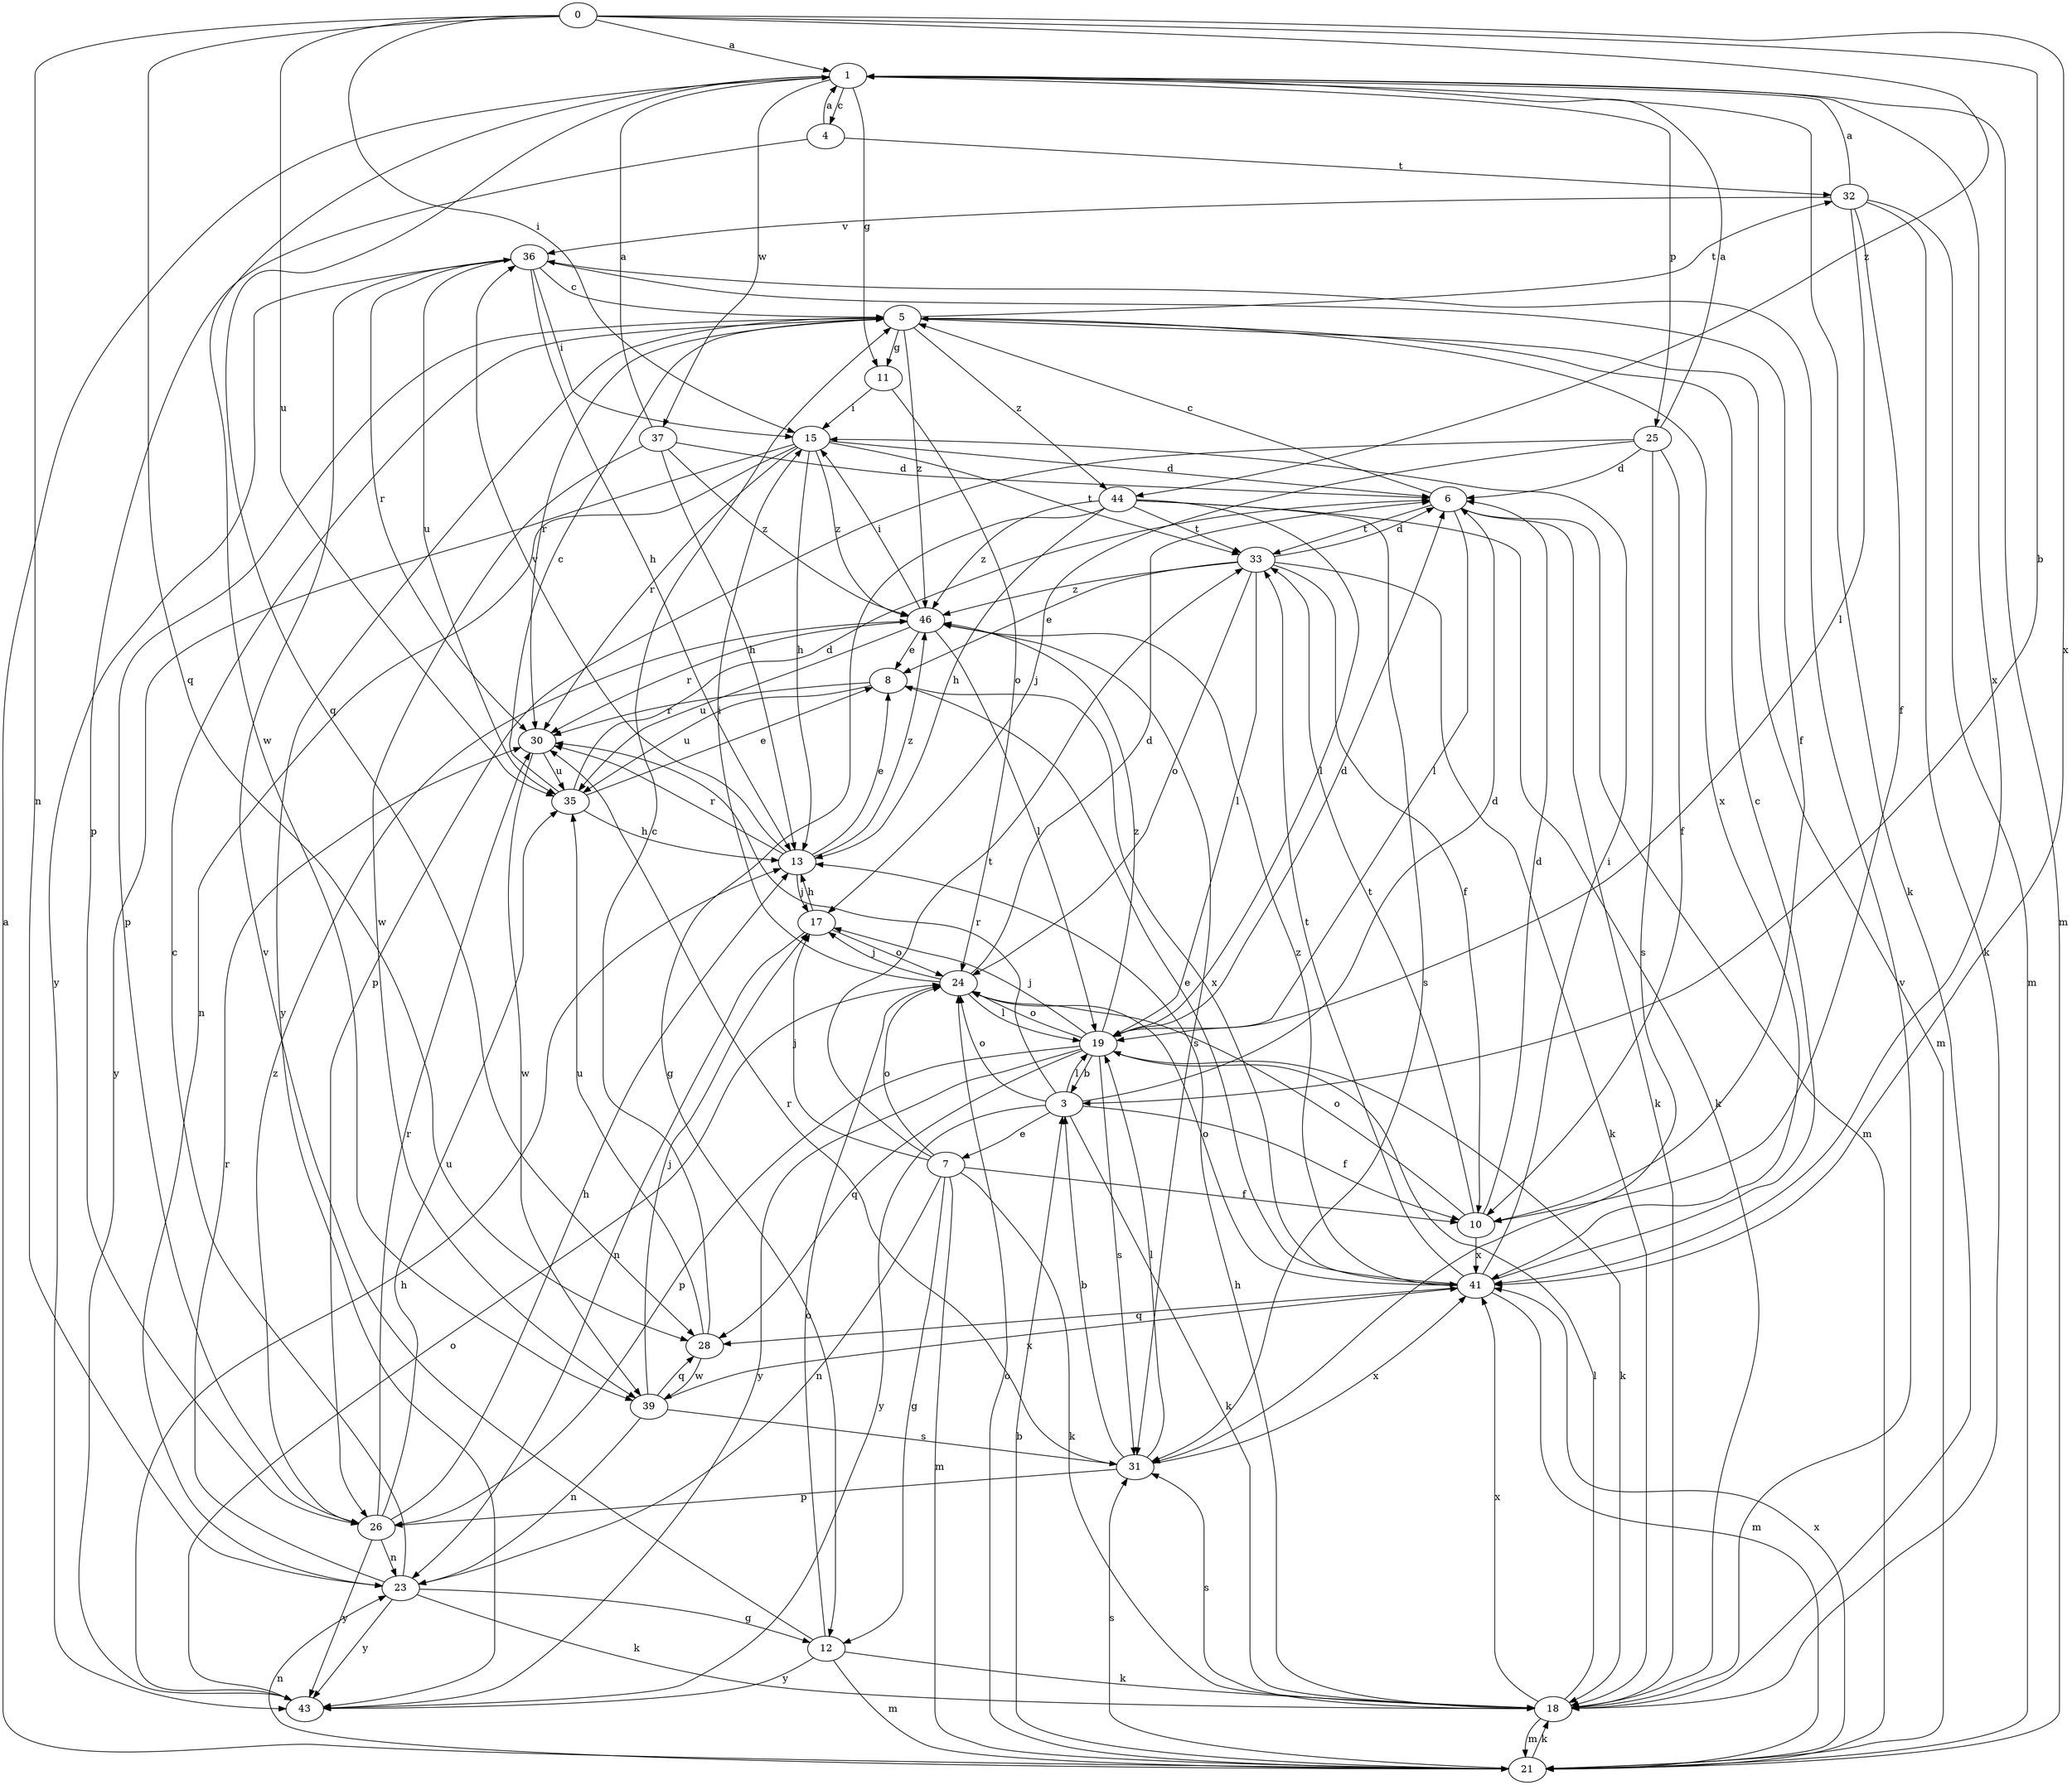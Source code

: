 strict digraph  {
0;
1;
3;
4;
5;
6;
7;
8;
10;
11;
12;
13;
15;
17;
18;
19;
21;
23;
24;
25;
26;
28;
30;
31;
32;
33;
35;
36;
37;
39;
41;
43;
44;
46;
0 -> 1  [label=a];
0 -> 3  [label=b];
0 -> 15  [label=i];
0 -> 23  [label=n];
0 -> 28  [label=q];
0 -> 35  [label=u];
0 -> 41  [label=x];
0 -> 44  [label=z];
1 -> 4  [label=c];
1 -> 11  [label=g];
1 -> 18  [label=k];
1 -> 21  [label=m];
1 -> 25  [label=p];
1 -> 28  [label=q];
1 -> 37  [label=w];
1 -> 39  [label=w];
1 -> 41  [label=x];
3 -> 6  [label=d];
3 -> 7  [label=e];
3 -> 10  [label=f];
3 -> 18  [label=k];
3 -> 19  [label=l];
3 -> 24  [label=o];
3 -> 30  [label=r];
3 -> 43  [label=y];
4 -> 1  [label=a];
4 -> 26  [label=p];
4 -> 32  [label=t];
5 -> 11  [label=g];
5 -> 21  [label=m];
5 -> 26  [label=p];
5 -> 30  [label=r];
5 -> 32  [label=t];
5 -> 41  [label=x];
5 -> 43  [label=y];
5 -> 44  [label=z];
5 -> 46  [label=z];
6 -> 5  [label=c];
6 -> 18  [label=k];
6 -> 19  [label=l];
6 -> 21  [label=m];
6 -> 33  [label=t];
7 -> 10  [label=f];
7 -> 12  [label=g];
7 -> 17  [label=j];
7 -> 18  [label=k];
7 -> 21  [label=m];
7 -> 23  [label=n];
7 -> 24  [label=o];
7 -> 33  [label=t];
8 -> 30  [label=r];
8 -> 35  [label=u];
8 -> 41  [label=x];
10 -> 6  [label=d];
10 -> 24  [label=o];
10 -> 33  [label=t];
10 -> 41  [label=x];
11 -> 15  [label=i];
11 -> 24  [label=o];
12 -> 18  [label=k];
12 -> 21  [label=m];
12 -> 24  [label=o];
12 -> 36  [label=v];
12 -> 43  [label=y];
13 -> 8  [label=e];
13 -> 17  [label=j];
13 -> 30  [label=r];
13 -> 36  [label=v];
13 -> 46  [label=z];
15 -> 6  [label=d];
15 -> 13  [label=h];
15 -> 23  [label=n];
15 -> 30  [label=r];
15 -> 33  [label=t];
15 -> 43  [label=y];
15 -> 46  [label=z];
17 -> 13  [label=h];
17 -> 23  [label=n];
17 -> 24  [label=o];
18 -> 13  [label=h];
18 -> 19  [label=l];
18 -> 21  [label=m];
18 -> 31  [label=s];
18 -> 36  [label=v];
18 -> 41  [label=x];
19 -> 3  [label=b];
19 -> 6  [label=d];
19 -> 17  [label=j];
19 -> 18  [label=k];
19 -> 24  [label=o];
19 -> 26  [label=p];
19 -> 28  [label=q];
19 -> 31  [label=s];
19 -> 43  [label=y];
19 -> 46  [label=z];
21 -> 1  [label=a];
21 -> 3  [label=b];
21 -> 18  [label=k];
21 -> 23  [label=n];
21 -> 24  [label=o];
21 -> 31  [label=s];
21 -> 41  [label=x];
23 -> 5  [label=c];
23 -> 12  [label=g];
23 -> 18  [label=k];
23 -> 30  [label=r];
23 -> 43  [label=y];
24 -> 6  [label=d];
24 -> 15  [label=i];
24 -> 17  [label=j];
24 -> 19  [label=l];
25 -> 1  [label=a];
25 -> 6  [label=d];
25 -> 10  [label=f];
25 -> 17  [label=j];
25 -> 26  [label=p];
25 -> 31  [label=s];
26 -> 13  [label=h];
26 -> 23  [label=n];
26 -> 30  [label=r];
26 -> 35  [label=u];
26 -> 43  [label=y];
26 -> 46  [label=z];
28 -> 5  [label=c];
28 -> 35  [label=u];
28 -> 39  [label=w];
30 -> 35  [label=u];
30 -> 39  [label=w];
31 -> 3  [label=b];
31 -> 19  [label=l];
31 -> 26  [label=p];
31 -> 30  [label=r];
31 -> 41  [label=x];
32 -> 1  [label=a];
32 -> 10  [label=f];
32 -> 18  [label=k];
32 -> 19  [label=l];
32 -> 21  [label=m];
32 -> 36  [label=v];
33 -> 6  [label=d];
33 -> 8  [label=e];
33 -> 10  [label=f];
33 -> 18  [label=k];
33 -> 19  [label=l];
33 -> 24  [label=o];
33 -> 46  [label=z];
35 -> 5  [label=c];
35 -> 6  [label=d];
35 -> 8  [label=e];
35 -> 13  [label=h];
36 -> 5  [label=c];
36 -> 10  [label=f];
36 -> 13  [label=h];
36 -> 15  [label=i];
36 -> 30  [label=r];
36 -> 35  [label=u];
36 -> 43  [label=y];
37 -> 1  [label=a];
37 -> 6  [label=d];
37 -> 13  [label=h];
37 -> 39  [label=w];
37 -> 46  [label=z];
39 -> 17  [label=j];
39 -> 23  [label=n];
39 -> 28  [label=q];
39 -> 31  [label=s];
39 -> 41  [label=x];
41 -> 5  [label=c];
41 -> 8  [label=e];
41 -> 15  [label=i];
41 -> 21  [label=m];
41 -> 24  [label=o];
41 -> 28  [label=q];
41 -> 33  [label=t];
41 -> 46  [label=z];
43 -> 13  [label=h];
43 -> 24  [label=o];
44 -> 12  [label=g];
44 -> 13  [label=h];
44 -> 18  [label=k];
44 -> 19  [label=l];
44 -> 31  [label=s];
44 -> 33  [label=t];
44 -> 46  [label=z];
46 -> 8  [label=e];
46 -> 15  [label=i];
46 -> 19  [label=l];
46 -> 30  [label=r];
46 -> 31  [label=s];
46 -> 35  [label=u];
}
